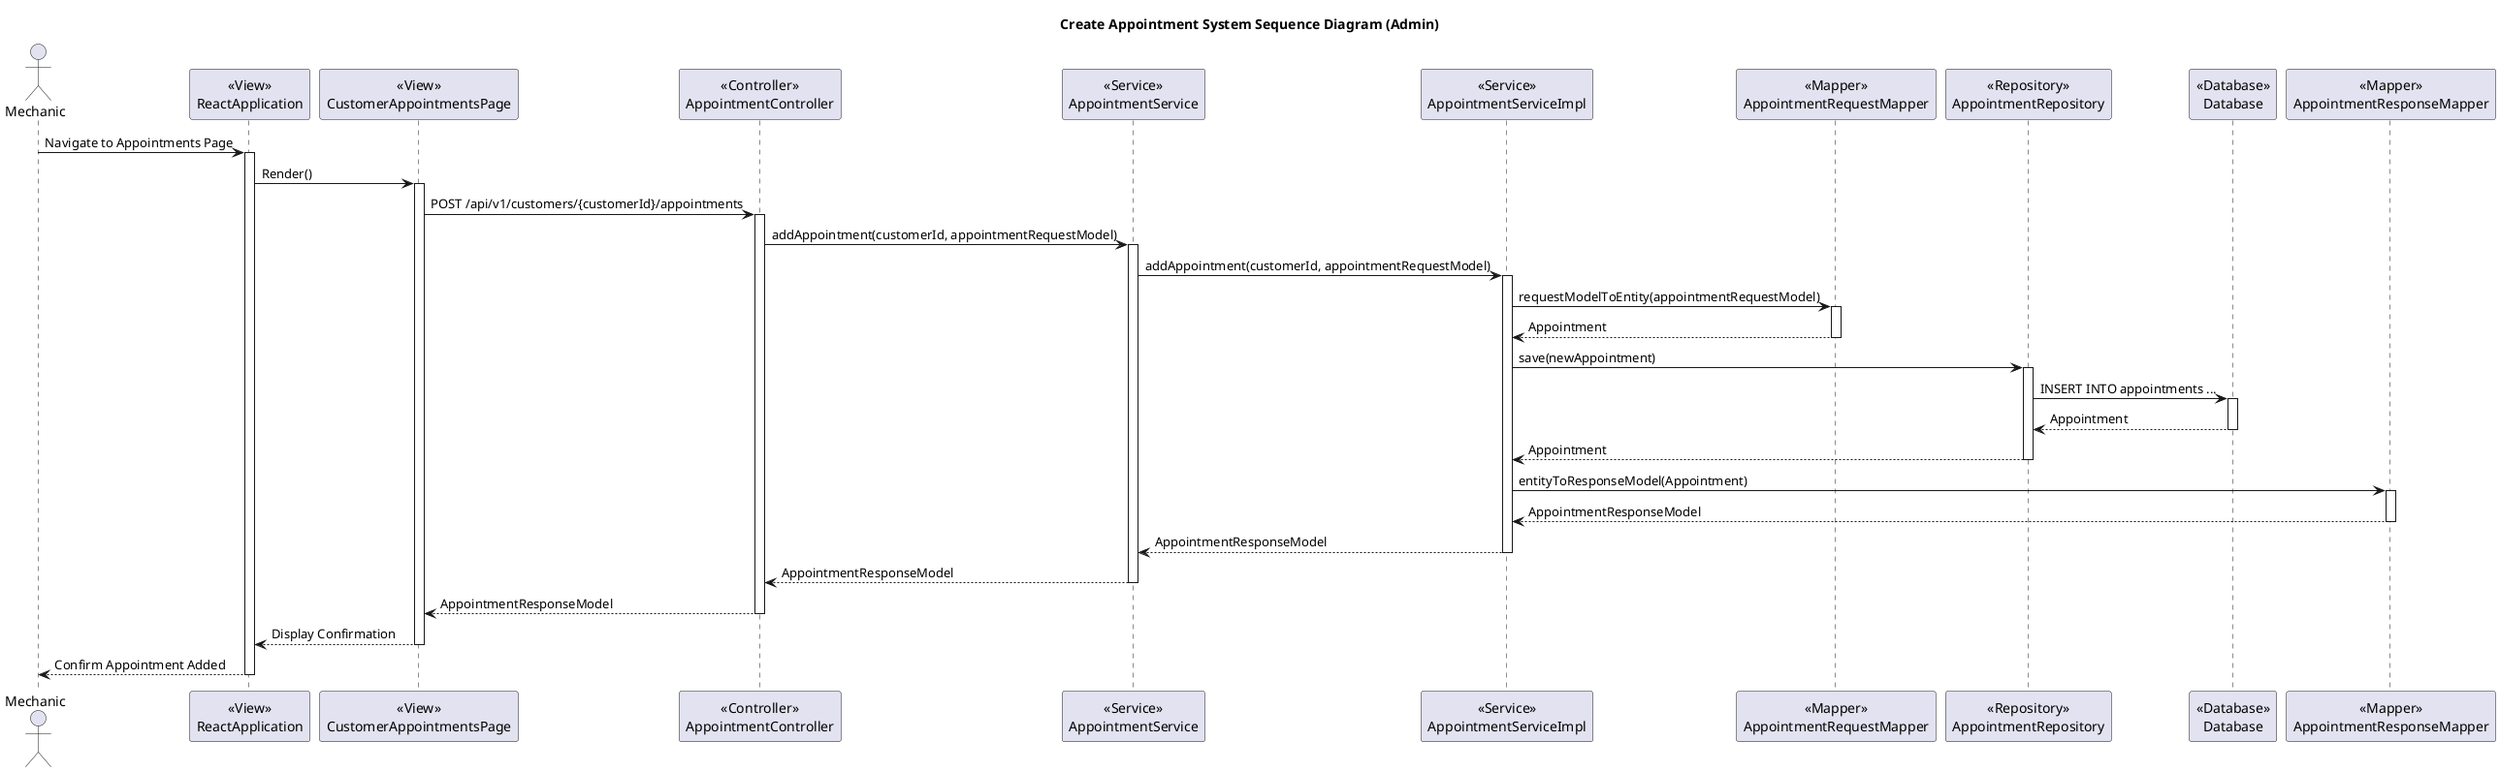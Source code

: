 @startuml
title Create Appointment System Sequence Diagram (Admin)

actor Mechanic

participant ReactApplication as "<<View>>\nReactApplication"
participant CustomerAppointmentsPage as "<<View>>\nCustomerAppointmentsPage"
participant AppointmentController as "<<Controller>>\nAppointmentController"
participant AppointmentService as "<<Service>>\nAppointmentService"
participant AppointmentServiceImpl as "<<Service>>\nAppointmentServiceImpl"
participant AppointmentRequestMapper as "<<Mapper>>\nAppointmentRequestMapper"
participant AppointmentRepository as "<<Repository>>\nAppointmentRepository"
participant Database as "<<Database>>\nDatabase"
participant AppointmentResponseMapper as "<<Mapper>>\nAppointmentResponseMapper"

Mechanic -> ReactApplication: Navigate to Appointments Page
activate ReactApplication

ReactApplication -> CustomerAppointmentsPage: Render()
activate CustomerAppointmentsPage

CustomerAppointmentsPage -> AppointmentController: POST /api/v1/customers/{customerId}/appointments
activate AppointmentController

AppointmentController -> AppointmentService: addAppointment(customerId, appointmentRequestModel)
activate AppointmentService

AppointmentService -> AppointmentServiceImpl: addAppointment(customerId, appointmentRequestModel)
activate AppointmentServiceImpl

AppointmentServiceImpl -> AppointmentRequestMapper: requestModelToEntity(appointmentRequestModel)
activate AppointmentRequestMapper

AppointmentRequestMapper --> AppointmentServiceImpl: Appointment
deactivate AppointmentRequestMapper

AppointmentServiceImpl -> AppointmentRepository: save(newAppointment)
activate AppointmentRepository

AppointmentRepository -> Database: INSERT INTO appointments ...
activate Database

Database --> AppointmentRepository: Appointment
deactivate Database

AppointmentRepository --> AppointmentServiceImpl: Appointment
deactivate AppointmentRepository

AppointmentServiceImpl -> AppointmentResponseMapper: entityToResponseModel(Appointment)
activate AppointmentResponseMapper

AppointmentResponseMapper --> AppointmentServiceImpl: AppointmentResponseModel
deactivate AppointmentResponseMapper

AppointmentServiceImpl --> AppointmentService: AppointmentResponseModel
deactivate AppointmentServiceImpl

AppointmentService --> AppointmentController: AppointmentResponseModel
deactivate AppointmentService

AppointmentController --> CustomerAppointmentsPage: AppointmentResponseModel
deactivate AppointmentController

CustomerAppointmentsPage --> ReactApplication: Display Confirmation
deactivate CustomerAppointmentsPage

ReactApplication --> Mechanic: Confirm Appointment Added
deactivate ReactApplication

@enduml
